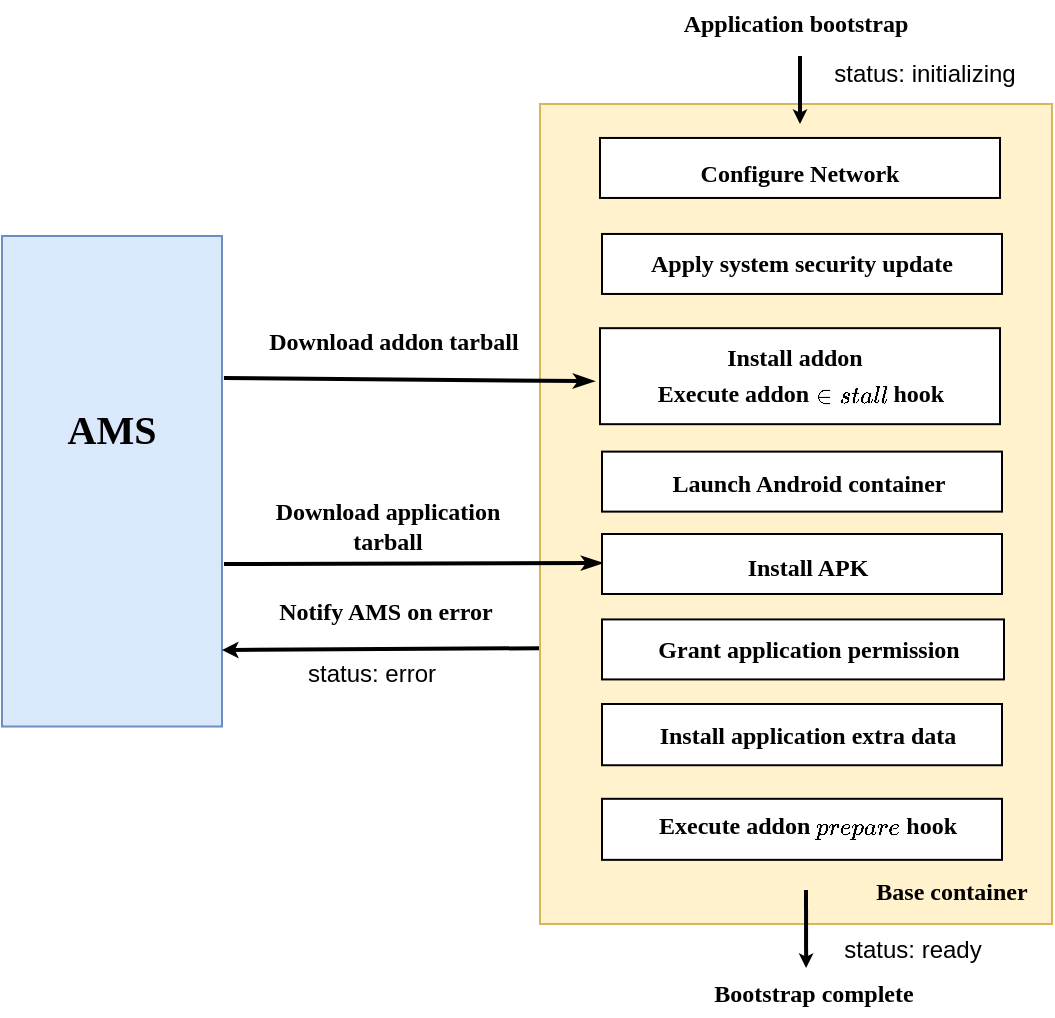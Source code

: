 <mxfile version="12.9.9" type="device"><diagram id="yga0GgAp_BmwBHNdRLR6" name="Page-1"><mxGraphModel dx="868" dy="540" grid="1" gridSize="10" guides="1" tooltips="1" connect="1" arrows="1" fold="1" page="1" pageScale="1" pageWidth="850" pageHeight="1100" math="0" shadow="0"><root><mxCell id="0"/><mxCell id="1" parent="0"/><mxCell id="pAmhTO8-74nZdyewZil--138" value="" style="endArrow=classic;html=1;strokeWidth=2;endSize=2;" parent="1" edge="1"><mxGeometry width="50" height="50" relative="1" as="geometry"><mxPoint x="509" y="480" as="sourcePoint"/><mxPoint x="509" y="507" as="targetPoint"/></mxGeometry></mxCell><mxCell id="pAmhTO8-74nZdyewZil--177" value="" style="group" parent="1" vertex="1" connectable="0"><mxGeometry x="110" y="160" width="110" height="280" as="geometry"/></mxCell><mxCell id="pAmhTO8-74nZdyewZil--178" value="" style="rounded=0;whiteSpace=wrap;html=1;fillColor=#dae8fc;strokeColor=#6c8ebf;" parent="pAmhTO8-74nZdyewZil--177" vertex="1"><mxGeometry y="36" width="110" height="245.26" as="geometry"/></mxCell><mxCell id="pAmhTO8-74nZdyewZil--179" value="&lt;b style=&quot;font-size: 20px&quot;&gt;AMS&lt;br&gt;&lt;/b&gt;&lt;span style=&quot;font-family: monospace&quot;&gt;&lt;br&gt;&lt;/span&gt;" style="text;html=1;strokeColor=none;fillColor=none;align=center;verticalAlign=middle;whiteSpace=wrap;rounded=0;fontFamily=Ubuntu;" parent="pAmhTO8-74nZdyewZil--177" vertex="1"><mxGeometry x="15" y="22.105" width="80" height="235.789" as="geometry"/></mxCell><mxCell id="pAmhTO8-74nZdyewZil--182" value="&lt;b&gt;Download addon tarball&lt;br&gt;&lt;/b&gt;" style="text;html=1;strokeColor=none;fillColor=none;align=center;verticalAlign=middle;whiteSpace=wrap;rounded=0;fontFamily=Ubuntu;" parent="1" vertex="1"><mxGeometry x="230" y="238.21" width="152" height="20.74" as="geometry"/></mxCell><mxCell id="pAmhTO8-74nZdyewZil--186" value="" style="endArrow=classic;html=1;strokeWidth=2;jumpSize=2;endSize=2;exitX=0;exitY=0.61;exitDx=0;exitDy=0;exitPerimeter=0;" parent="1" edge="1"><mxGeometry width="50" height="50" relative="1" as="geometry"><mxPoint x="379" y="402.1" as="sourcePoint"/><mxPoint x="220" y="403" as="targetPoint"/></mxGeometry></mxCell><mxCell id="pAmhTO8-74nZdyewZil--187" value="&lt;b&gt;&amp;nbsp; &amp;nbsp; &amp;nbsp; Notify AMS on error&lt;br&gt;&lt;/b&gt;" style="text;html=1;strokeColor=none;fillColor=none;align=center;verticalAlign=middle;whiteSpace=wrap;rounded=0;fontFamily=Ubuntu;" parent="1" vertex="1"><mxGeometry x="198" y="373.96" width="190" height="20.74" as="geometry"/></mxCell><mxCell id="pAmhTO8-74nZdyewZil--106" value="" style="endArrow=classicThin;html=1;strokeWidth=2;entryX=0.5;entryY=0;entryDx=0;entryDy=0;endFill=1;" parent="1" edge="1"><mxGeometry width="50" height="50" relative="1" as="geometry"><mxPoint x="507" y="469.857" as="sourcePoint"/><mxPoint x="507" y="500.965" as="targetPoint"/></mxGeometry></mxCell><mxCell id="pAmhTO8-74nZdyewZil--109" value="" style="rounded=0;whiteSpace=wrap;html=1;fillColor=#fff2cc;strokeColor=#d6b656;" parent="1" vertex="1"><mxGeometry x="379" y="130" width="256" height="410" as="geometry"/></mxCell><mxCell id="pAmhTO8-74nZdyewZil--111" value="&lt;b&gt;Bootstrap complete&lt;/b&gt;" style="text;html=1;strokeColor=none;fillColor=none;align=center;verticalAlign=middle;whiteSpace=wrap;rounded=0;fontFamily=Ubuntu;" parent="1" vertex="1"><mxGeometry x="451" y="563.999" width="130" height="21.522" as="geometry"/></mxCell><mxCell id="pAmhTO8-74nZdyewZil--203" value="&lt;b&gt;Application bootstrap&lt;/b&gt;" style="text;html=1;strokeColor=none;fillColor=none;align=center;verticalAlign=middle;whiteSpace=wrap;rounded=0;fontFamily=Ubuntu;" parent="1" vertex="1"><mxGeometry x="442" y="78.739" width="130" height="21.522" as="geometry"/></mxCell><mxCell id="pAmhTO8-74nZdyewZil--204" value="" style="endArrow=classic;html=1;strokeWidth=2;jumpSize=5;arcSize=10;endSize=1;" parent="1" edge="1"><mxGeometry width="50" height="50" relative="1" as="geometry"><mxPoint x="509" y="106" as="sourcePoint"/><mxPoint x="509" y="140" as="targetPoint"/></mxGeometry></mxCell><mxCell id="pAmhTO8-74nZdyewZil--211" value="" style="endArrow=classicThin;html=1;strokeWidth=2;entryX=0;entryY=0.5;entryDx=0;entryDy=0;endFill=1;endSize=4;exitX=1.036;exitY=0.318;exitDx=0;exitDy=0;exitPerimeter=0;" parent="1" edge="1"><mxGeometry width="50" height="50" relative="1" as="geometry"><mxPoint x="220.96" y="266.993" as="sourcePoint"/><mxPoint x="406" y="268.576" as="targetPoint"/></mxGeometry></mxCell><mxCell id="pAmhTO8-74nZdyewZil--244" value="" style="group" parent="1" vertex="1" connectable="0"><mxGeometry x="221" y="327.56" width="189" height="32.44" as="geometry"/></mxCell><mxCell id="pAmhTO8-74nZdyewZil--212" value="" style="endArrow=classicThin;html=1;strokeWidth=2;entryX=0;entryY=0.5;entryDx=0;entryDy=0;endFill=1;endSize=4;" parent="pAmhTO8-74nZdyewZil--244" edge="1"><mxGeometry width="50" height="50" relative="1" as="geometry"><mxPoint y="32.44" as="sourcePoint"/><mxPoint x="189" y="31.945" as="targetPoint"/></mxGeometry></mxCell><mxCell id="pAmhTO8-74nZdyewZil--243" value="&lt;b&gt;Download application tarball&lt;br&gt;&lt;/b&gt;" style="text;html=1;strokeColor=none;fillColor=none;align=center;verticalAlign=middle;whiteSpace=wrap;rounded=0;fontFamily=Ubuntu;" parent="pAmhTO8-74nZdyewZil--244" vertex="1"><mxGeometry x="6" y="3" width="152" height="20.74" as="geometry"/></mxCell><mxCell id="pAmhTO8-74nZdyewZil--245" value="" style="endArrow=classic;html=1;strokeWidth=2;jumpSize=5;arcSize=10;endSize=1;entryX=0.562;entryY=0.125;entryDx=0;entryDy=0;entryPerimeter=0;" parent="1" edge="1"><mxGeometry width="50" height="50" relative="1" as="geometry"><mxPoint x="512" y="523" as="sourcePoint"/><mxPoint x="512.06" y="561.99" as="targetPoint"/></mxGeometry></mxCell><mxCell id="pAmhTO8-74nZdyewZil--257" value="" style="group" parent="1" vertex="1" connectable="0"><mxGeometry x="409" y="148.174" width="200" height="30" as="geometry"/></mxCell><mxCell id="pAmhTO8-74nZdyewZil--258" value="" style="group" parent="pAmhTO8-74nZdyewZil--257" vertex="1" connectable="0"><mxGeometry width="200" height="30" as="geometry"/></mxCell><mxCell id="pAmhTO8-74nZdyewZil--259" value="" style="group" parent="pAmhTO8-74nZdyewZil--258" vertex="1" connectable="0"><mxGeometry width="200" height="30" as="geometry"/></mxCell><mxCell id="pAmhTO8-74nZdyewZil--260" value="" style="group" parent="pAmhTO8-74nZdyewZil--259" vertex="1" connectable="0"><mxGeometry y="-1.195" width="200" height="30" as="geometry"/></mxCell><mxCell id="pAmhTO8-74nZdyewZil--261" value="" style="rounded=0;whiteSpace=wrap;html=1;" parent="pAmhTO8-74nZdyewZil--260" vertex="1"><mxGeometry width="200" height="30" as="geometry"/></mxCell><mxCell id="pAmhTO8-74nZdyewZil--262" value="&lt;b&gt;Configure Network&lt;/b&gt;" style="text;html=1;strokeColor=none;fillColor=none;align=center;verticalAlign=middle;whiteSpace=wrap;rounded=0;fontFamily=Ubuntu;" parent="pAmhTO8-74nZdyewZil--260" vertex="1"><mxGeometry x="35" y="9.338" width="130" height="17.143" as="geometry"/></mxCell><mxCell id="pAmhTO8-74nZdyewZil--263" value="" style="group" parent="1" vertex="1" connectable="0"><mxGeometry x="409" y="244" width="200" height="48" as="geometry"/></mxCell><mxCell id="pAmhTO8-74nZdyewZil--264" value="" style="group" parent="pAmhTO8-74nZdyewZil--263" vertex="1" connectable="0"><mxGeometry width="200" height="48" as="geometry"/></mxCell><mxCell id="pAmhTO8-74nZdyewZil--265" value="" style="group" parent="pAmhTO8-74nZdyewZil--264" vertex="1" connectable="0"><mxGeometry width="200" height="48" as="geometry"/></mxCell><mxCell id="pAmhTO8-74nZdyewZil--266" value="" style="group" parent="pAmhTO8-74nZdyewZil--265" vertex="1" connectable="0"><mxGeometry y="-1.912" width="200" height="48.0" as="geometry"/></mxCell><mxCell id="pAmhTO8-74nZdyewZil--267" value="" style="rounded=0;whiteSpace=wrap;html=1;" parent="pAmhTO8-74nZdyewZil--266" vertex="1"><mxGeometry width="200" height="48" as="geometry"/></mxCell><mxCell id="pAmhTO8-74nZdyewZil--268" value="&lt;b&gt;Install addon&lt;/b&gt;" style="text;html=1;strokeColor=none;fillColor=none;align=center;verticalAlign=middle;whiteSpace=wrap;rounded=0;fontFamily=Ubuntu;" parent="pAmhTO8-74nZdyewZil--266" vertex="1"><mxGeometry x="35" width="125" height="30" as="geometry"/></mxCell><mxCell id="acYjE2aEyS0wUovrelg8-16" value="&lt;b&gt;Execute addon `install` hook&lt;/b&gt;" style="text;html=1;strokeColor=none;fillColor=none;align=center;verticalAlign=middle;whiteSpace=wrap;rounded=0;fontFamily=Ubuntu;" vertex="1" parent="pAmhTO8-74nZdyewZil--266"><mxGeometry x="1" y="18" width="199" height="30" as="geometry"/></mxCell><mxCell id="pAmhTO8-74nZdyewZil--269" value="" style="group" parent="1" vertex="1" connectable="0"><mxGeometry x="410" y="430" width="200" height="81.61" as="geometry"/></mxCell><mxCell id="pAmhTO8-74nZdyewZil--270" value="" style="rounded=0;whiteSpace=wrap;html=1;" parent="pAmhTO8-74nZdyewZil--269" vertex="1"><mxGeometry width="200" height="30.618" as="geometry"/></mxCell><mxCell id="pAmhTO8-74nZdyewZil--271" value="&lt;b&gt;Install application extra data&lt;br&gt;&lt;/b&gt;" style="text;html=1;strokeColor=none;fillColor=none;align=center;verticalAlign=middle;whiteSpace=wrap;rounded=0;fontFamily=Ubuntu;" parent="pAmhTO8-74nZdyewZil--269" vertex="1"><mxGeometry x="8" y="6.496" width="190" height="19.665" as="geometry"/></mxCell><mxCell id="pAmhTO8-74nZdyewZil--272" value="" style="group" parent="pAmhTO8-74nZdyewZil--269" vertex="1" connectable="0"><mxGeometry y="47.411" width="200" height="30.513" as="geometry"/></mxCell><mxCell id="pAmhTO8-74nZdyewZil--273" value="" style="rounded=0;whiteSpace=wrap;html=1;" parent="pAmhTO8-74nZdyewZil--272" vertex="1"><mxGeometry width="200" height="30.513" as="geometry"/></mxCell><mxCell id="pAmhTO8-74nZdyewZil--274" value="&lt;b&gt;Execute addon `prepare` hook&lt;br&gt;&lt;/b&gt;" style="text;html=1;strokeColor=none;fillColor=none;align=center;verticalAlign=middle;whiteSpace=wrap;rounded=0;fontFamily=Ubuntu;" parent="pAmhTO8-74nZdyewZil--272" vertex="1"><mxGeometry x="8" y="4.795" width="190" height="17.436" as="geometry"/></mxCell><mxCell id="pAmhTO8-74nZdyewZil--275" value="" style="group" parent="1" vertex="1" connectable="0"><mxGeometry x="410" y="386" width="201" height="30" as="geometry"/></mxCell><mxCell id="pAmhTO8-74nZdyewZil--276" value="" style="rounded=0;whiteSpace=wrap;html=1;" parent="pAmhTO8-74nZdyewZil--275" vertex="1"><mxGeometry y="1.714" width="201.0" height="30.0" as="geometry"/></mxCell><mxCell id="pAmhTO8-74nZdyewZil--277" value="&lt;b&gt;Grant application permission&lt;br&gt;&lt;/b&gt;" style="text;html=1;strokeColor=none;fillColor=none;align=center;verticalAlign=middle;whiteSpace=wrap;rounded=0;fontFamily=Ubuntu;" parent="pAmhTO8-74nZdyewZil--275" vertex="1"><mxGeometry x="8.04" y="8.143" width="190.95" height="17.143" as="geometry"/></mxCell><mxCell id="pAmhTO8-74nZdyewZil--278" value="" style="group" parent="1" vertex="1" connectable="0"><mxGeometry x="410" y="348" width="200" height="30" as="geometry"/></mxCell><mxCell id="pAmhTO8-74nZdyewZil--279" value="" style="group" parent="pAmhTO8-74nZdyewZil--278" vertex="1" connectable="0"><mxGeometry width="200" height="30.0" as="geometry"/></mxCell><mxCell id="acYjE2aEyS0wUovrelg8-18" value="" style="group" vertex="1" connectable="0" parent="pAmhTO8-74nZdyewZil--279"><mxGeometry y="-3" width="200" height="30.0" as="geometry"/></mxCell><mxCell id="pAmhTO8-74nZdyewZil--280" value="" style="rounded=0;whiteSpace=wrap;html=1;" parent="acYjE2aEyS0wUovrelg8-18" vertex="1"><mxGeometry width="200" height="30.0" as="geometry"/></mxCell><mxCell id="pAmhTO8-74nZdyewZil--281" value="&lt;b&gt;Install APK&lt;br&gt;&lt;/b&gt;" style="text;html=1;strokeColor=none;fillColor=none;align=center;verticalAlign=middle;whiteSpace=wrap;rounded=0;fontFamily=Ubuntu;" parent="acYjE2aEyS0wUovrelg8-18" vertex="1"><mxGeometry x="8" y="8.143" width="190" height="17.143" as="geometry"/></mxCell><mxCell id="pAmhTO8-74nZdyewZil--283" value="&lt;b&gt;Base container&lt;br&gt;&lt;/b&gt;" style="text;html=1;strokeColor=none;fillColor=none;align=center;verticalAlign=middle;whiteSpace=wrap;rounded=0;fontFamily=Ubuntu;" parent="1" vertex="1"><mxGeometry x="540" y="514" width="90" height="20.74" as="geometry"/></mxCell><mxCell id="acYjE2aEyS0wUovrelg8-1" value="&lt;b&gt;&lt;br&gt;&lt;/b&gt;" style="text;html=1;strokeColor=none;fillColor=none;align=center;verticalAlign=middle;whiteSpace=wrap;rounded=0;fontFamily=Ubuntu;" vertex="1" parent="1"><mxGeometry x="413" y="310.447" width="190" height="17.143" as="geometry"/></mxCell><mxCell id="acYjE2aEyS0wUovrelg8-33" value="" style="group" vertex="1" connectable="0" parent="1"><mxGeometry x="410" y="196.174" width="200" height="30" as="geometry"/></mxCell><mxCell id="acYjE2aEyS0wUovrelg8-34" value="" style="group" vertex="1" connectable="0" parent="acYjE2aEyS0wUovrelg8-33"><mxGeometry width="200" height="30" as="geometry"/></mxCell><mxCell id="acYjE2aEyS0wUovrelg8-35" value="" style="group" vertex="1" connectable="0" parent="acYjE2aEyS0wUovrelg8-34"><mxGeometry width="200" height="30" as="geometry"/></mxCell><mxCell id="acYjE2aEyS0wUovrelg8-36" value="" style="group" vertex="1" connectable="0" parent="acYjE2aEyS0wUovrelg8-35"><mxGeometry y="-1.195" width="200" height="30" as="geometry"/></mxCell><mxCell id="acYjE2aEyS0wUovrelg8-37" value="" style="rounded=0;whiteSpace=wrap;html=1;" vertex="1" parent="acYjE2aEyS0wUovrelg8-36"><mxGeometry width="200" height="30" as="geometry"/></mxCell><mxCell id="acYjE2aEyS0wUovrelg8-38" value="&lt;b&gt;Apply system security update&lt;br&gt;&lt;/b&gt;" style="text;html=1;strokeColor=none;fillColor=none;align=center;verticalAlign=middle;whiteSpace=wrap;rounded=0;fontFamily=Ubuntu;" vertex="1" parent="acYjE2aEyS0wUovrelg8-36"><mxGeometry x="5" y="6.43" width="190" height="17.14" as="geometry"/></mxCell><mxCell id="acYjE2aEyS0wUovrelg8-39" value="" style="group" vertex="1" connectable="0" parent="1"><mxGeometry x="410" y="305.004" width="200" height="30" as="geometry"/></mxCell><mxCell id="acYjE2aEyS0wUovrelg8-40" value="" style="group" vertex="1" connectable="0" parent="acYjE2aEyS0wUovrelg8-39"><mxGeometry width="200" height="30" as="geometry"/></mxCell><mxCell id="acYjE2aEyS0wUovrelg8-41" value="" style="group" vertex="1" connectable="0" parent="acYjE2aEyS0wUovrelg8-40"><mxGeometry width="200" height="30" as="geometry"/></mxCell><mxCell id="acYjE2aEyS0wUovrelg8-42" value="" style="group" vertex="1" connectable="0" parent="acYjE2aEyS0wUovrelg8-41"><mxGeometry y="-1.195" width="200" height="30" as="geometry"/></mxCell><mxCell id="acYjE2aEyS0wUovrelg8-43" value="" style="rounded=0;whiteSpace=wrap;html=1;" vertex="1" parent="acYjE2aEyS0wUovrelg8-42"><mxGeometry width="200" height="30" as="geometry"/></mxCell><mxCell id="acYjE2aEyS0wUovrelg8-44" value="&lt;b&gt;Launch Android container&lt;/b&gt;" style="text;html=1;strokeColor=none;fillColor=none;align=center;verticalAlign=middle;whiteSpace=wrap;rounded=0;fontFamily=Ubuntu;" vertex="1" parent="acYjE2aEyS0wUovrelg8-42"><mxGeometry x="26" y="7.34" width="155" height="17.14" as="geometry"/></mxCell><mxCell id="acYjE2aEyS0wUovrelg8-45" value="status: error" style="text;html=1;strokeColor=none;fillColor=none;align=center;verticalAlign=middle;whiteSpace=wrap;rounded=0;" vertex="1" parent="1"><mxGeometry x="250" y="394.7" width="90" height="40" as="geometry"/></mxCell><mxCell id="acYjE2aEyS0wUovrelg8-46" value="status: initializing" style="text;html=1;strokeColor=none;fillColor=none;align=center;verticalAlign=middle;whiteSpace=wrap;rounded=0;" vertex="1" parent="1"><mxGeometry x="511" y="95.26" width="121" height="40" as="geometry"/></mxCell><mxCell id="acYjE2aEyS0wUovrelg8-47" value="status: ready" style="text;html=1;strokeColor=none;fillColor=none;align=center;verticalAlign=middle;whiteSpace=wrap;rounded=0;" vertex="1" parent="1"><mxGeometry x="505" y="533" width="121" height="40" as="geometry"/></mxCell></root></mxGraphModel></diagram></mxfile>